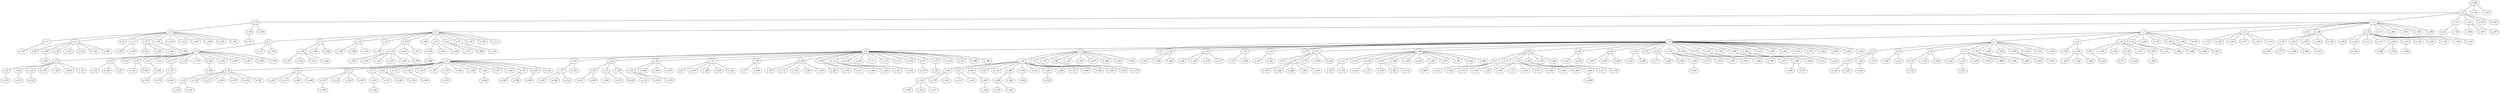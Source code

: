 graph arbol18 {
n_309--n_52
n_309--n_156
n_309--n_367
n_52--n_33
n_52--n_11
n_52--n_123
n_52--n_141
n_52--n_259
n_52--n_385
n_33--n_14
n_33--n_69
n_33--n_192
n_11--n_9
n_11--n_2
n_11--n_15
n_11--n_24
n_11--n_36
n_11--n_50
n_11--n_131
n_11--n_269
n_11--n_301
n_11--n_350
n_11--n_494
n_123--n_223
n_123--n_329
n_141--n_396
n_141--n_407
n_141--n_487
n_14--n_17
n_14--n_21
n_14--n_22
n_14--n_27
n_14--n_55
n_14--n_105
n_14--n_118
n_14--n_217
n_14--n_267
n_14--n_306
n_14--n_323
n_14--n_492
n_69--n_351
n_9--n_1
n_9--n_12
n_9--n_38
n_9--n_45
n_9--n_63
n_9--n_68
n_9--n_74
n_9--n_84
n_9--n_87
n_9--n_161
n_9--n_276
n_9--n_311
n_2--n_0
n_2--n_7
n_2--n_23
n_2--n_26
n_2--n_54
n_2--n_126
n_2--n_145
n_2--n_168
n_2--n_186
n_2--n_210
n_15--n_79
n_15--n_226
n_15--n_304
n_15--n_307
n_15--n_421
n_15--n_479
n_36--n_56
n_36--n_89
n_36--n_159
n_36--n_249
n_36--n_305
n_50--n_86
n_50--n_104
n_50--n_113
n_50--n_157
n_50--n_180
n_50--n_183
n_50--n_190
n_50--n_208
n_50--n_234
n_50--n_294
n_50--n_310
n_17--n_447
n_21--n_80
n_21--n_90
n_21--n_98
n_21--n_101
n_21--n_215
n_21--n_322
n_21--n_366
n_27--n_187
n_27--n_339
n_55--n_233
n_55--n_238
n_55--n_342
n_105--n_319
n_1--n_3
n_1--n_173
n_1--n_293
n_12--n_109
n_12--n_166
n_12--n_200
n_38--n_106
n_38--n_336
n_38--n_416
n_45--n_185
n_63--n_116
n_63--n_214
n_63--n_317
n_74--n_222
n_74--n_430
n_74--n_438
n_84--n_372
n_84--n_398
n_87--n_314
n_0--n_4
n_0--n_6
n_0--n_8
n_0--n_18
n_0--n_19
n_0--n_29
n_0--n_34
n_0--n_35
n_0--n_37
n_0--n_40
n_0--n_44
n_0--n_46
n_0--n_60
n_0--n_64
n_0--n_70
n_0--n_92
n_0--n_119
n_0--n_124
n_0--n_175
n_0--n_176
n_0--n_181
n_0--n_199
n_0--n_204
n_0--n_219
n_0--n_240
n_0--n_241
n_0--n_283
n_0--n_337
n_0--n_363
n_0--n_400
n_0--n_441
n_0--n_481
n_7--n_10
n_7--n_25
n_7--n_59
n_7--n_73
n_7--n_78
n_7--n_228
n_7--n_281
n_7--n_287
n_7--n_318
n_7--n_331
n_7--n_429
n_23--n_143
n_23--n_254
n_26--n_96
n_26--n_107
n_26--n_108
n_26--n_136
n_26--n_221
n_26--n_227
n_54--n_312
n_54--n_484
n_168--n_206
n_168--n_244
n_186--n_437
n_56--n_243
n_56--n_273
n_89--n_284
n_89--n_464
n_159--n_397
n_104--n_246
n_180--n_298
n_180--n_332
n_183--n_349
n_90--n_207
n_3--n_5
n_3--n_30
n_3--n_32
n_3--n_39
n_3--n_47
n_3--n_65
n_3--n_117
n_3--n_134
n_3--n_170
n_3--n_184
n_3--n_201
n_3--n_203
n_3--n_261
n_3--n_399
n_3--n_476
n_109--n_149
n_109--n_182
n_109--n_413
n_109--n_420
n_116--n_320
n_116--n_324
n_116--n_347
n_116--n_391
n_116--n_446
n_214--n_478
n_222--n_486
n_4--n_13
n_4--n_16
n_4--n_41
n_4--n_43
n_4--n_51
n_4--n_58
n_4--n_99
n_4--n_102
n_4--n_112
n_4--n_138
n_4--n_163
n_4--n_171
n_4--n_174
n_4--n_212
n_4--n_230
n_4--n_231
n_4--n_237
n_4--n_316
n_4--n_352
n_4--n_388
n_4--n_393
n_6--n_20
n_6--n_31
n_6--n_42
n_6--n_66
n_6--n_158
n_6--n_191
n_6--n_275
n_6--n_282
n_6--n_425
n_6--n_453
n_18--n_229
n_18--n_358
n_18--n_408
n_19--n_88
n_19--n_189
n_19--n_270
n_19--n_477
n_29--n_313
n_29--n_384
n_34--n_387
n_34--n_497
n_37--n_53
n_37--n_75
n_37--n_97
n_37--n_209
n_37--n_239
n_40--n_111
n_40--n_132
n_40--n_139
n_40--n_144
n_40--n_148
n_40--n_169
n_40--n_242
n_40--n_295
n_40--n_353
n_40--n_383
n_40--n_440
n_40--n_498
n_44--n_61
n_44--n_72
n_44--n_76
n_44--n_82
n_44--n_154
n_44--n_448
n_46--n_303
n_46--n_335
n_60--n_405
n_60--n_470
n_60--n_490
n_64--n_465
n_64--n_496
n_92--n_177
n_92--n_264
n_119--n_364
n_119--n_368
n_119--n_373
n_119--n_410
n_124--n_361
n_124--n_483
n_175--n_488
n_176--n_236
n_176--n_427
n_199--n_389
n_199--n_450
n_204--n_333
n_204--n_414
n_10--n_127
n_10--n_344
n_10--n_377
n_25--n_386
n_25--n_411
n_59--n_110
n_59--n_130
n_59--n_434
n_73--n_142
n_73--n_151
n_73--n_308
n_73--n_412
n_73--n_489
n_78--n_444
n_78--n_480
n_287--n_402
n_287--n_451
n_254--n_424
n_254--n_426
n_254--n_443
n_96--n_255
n_136--n_277
n_136--n_330
n_227--n_382
n_5--n_91
n_5--n_94
n_5--n_125
n_5--n_178
n_5--n_328
n_5--n_404
n_5--n_431
n_30--n_133
n_30--n_334
n_30--n_357
n_39--n_321
n_39--n_485
n_47--n_292
n_117--n_327
n_184--n_418
n_13--n_28
n_13--n_62
n_13--n_71
n_13--n_77
n_13--n_81
n_13--n_114
n_13--n_128
n_13--n_147
n_13--n_152
n_13--n_165
n_13--n_196
n_13--n_198
n_13--n_205
n_13--n_257
n_13--n_262
n_13--n_279
n_13--n_297
n_13--n_432
n_16--n_137
n_16--n_263
n_41--n_48
n_41--n_57
n_41--n_146
n_43--n_115
n_43--n_140
n_43--n_160
n_43--n_265
n_51--n_83
n_51--n_129
n_51--n_248
n_51--n_436
n_51--n_442
n_58--n_197
n_58--n_256
n_99--n_167
n_99--n_172
n_99--n_274
n_99--n_491
n_99--n_495
n_102--n_326
n_102--n_356
n_102--n_471
n_112--n_286
n_112--n_302
n_112--n_415
n_138--n_428
n_231--n_278
n_237--n_341
n_20--n_49
n_20--n_67
n_20--n_100
n_20--n_103
n_20--n_155
n_20--n_188
n_20--n_194
n_20--n_225
n_20--n_247
n_20--n_266
n_20--n_325
n_20--n_409
n_20--n_439
n_20--n_462
n_31--n_95
n_66--n_379
n_75--n_258
n_75--n_268
n_75--n_288
n_75--n_290
n_75--n_299
n_111--n_218
n_111--n_435
n_139--n_232
n_139--n_251
n_144--n_216
n_144--n_365
n_144--n_474
n_295--n_459
n_61--n_253
n_61--n_338
n_61--n_375
n_72--n_456
n_76--n_85
n_76--n_164
n_76--n_211
n_76--n_250
n_76--n_417
n_76--n_463
n_76--n_493
n_82--n_348
n_82--n_360
n_82--n_371
n_82--n_378
n_368--n_381
n_389--n_466
n_389--n_473
n_127--n_220
n_127--n_345
n_344--n_445
n_110--n_343
n_151--n_433
n_91--n_370
n_94--n_272
n_125--n_362
n_292--n_354
n_327--n_374
n_327--n_401
n_28--n_93
n_28--n_120
n_28--n_271
n_28--n_285
n_28--n_419
n_28--n_458
n_28--n_467
n_62--n_162
n_62--n_213
n_62--n_280
n_62--n_468
n_71--n_121
n_71--n_135
n_71--n_224
n_71--n_403
n_77--n_202
n_77--n_315
n_81--n_289
n_81--n_359
n_128--n_469
n_165--n_235
n_205--n_460
n_279--n_369
n_279--n_390
n_297--n_499
n_137--n_392
n_137--n_394
n_137--n_454
n_48--n_252
n_48--n_260
n_57--n_346
n_57--n_475
n_146--n_449
n_115--n_150
n_115--n_452
n_115--n_472
n_49--n_122
n_49--n_179
n_49--n_423
n_67--n_153
n_67--n_245
n_100--n_193
n_188--n_296
n_188--n_461
n_194--n_482
n_247--n_422
n_360--n_406
n_93--n_195
n_93--n_291
n_121--n_376
n_202--n_340
n_122--n_380
n_122--n_455
n_122--n_457
n_193--n_300
n_296--n_355
n_296--n_395
}